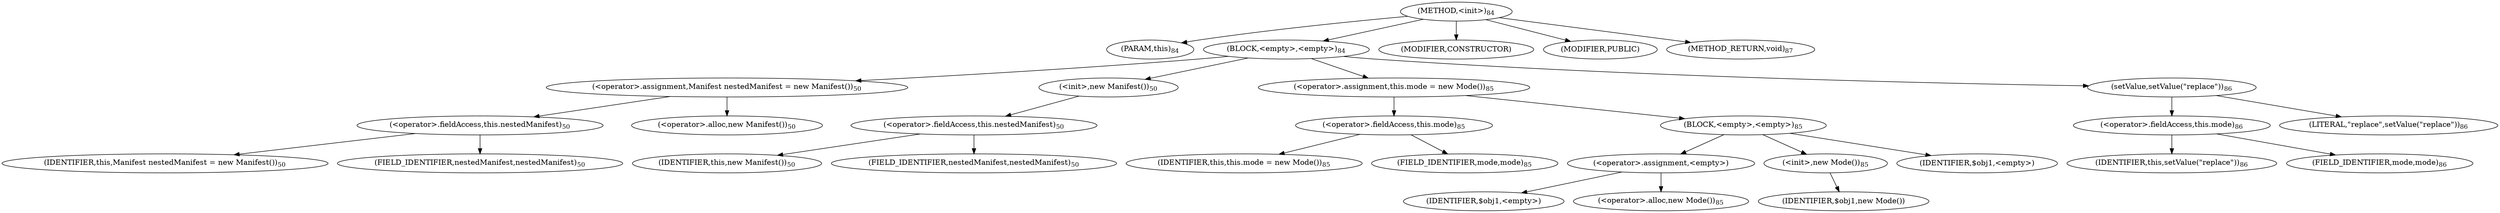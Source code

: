 digraph "&lt;init&gt;" {  
"64" [label = <(METHOD,&lt;init&gt;)<SUB>84</SUB>> ]
"65" [label = <(PARAM,this)<SUB>84</SUB>> ]
"66" [label = <(BLOCK,&lt;empty&gt;,&lt;empty&gt;)<SUB>84</SUB>> ]
"67" [label = <(&lt;operator&gt;.assignment,Manifest nestedManifest = new Manifest())<SUB>50</SUB>> ]
"68" [label = <(&lt;operator&gt;.fieldAccess,this.nestedManifest)<SUB>50</SUB>> ]
"69" [label = <(IDENTIFIER,this,Manifest nestedManifest = new Manifest())<SUB>50</SUB>> ]
"70" [label = <(FIELD_IDENTIFIER,nestedManifest,nestedManifest)<SUB>50</SUB>> ]
"71" [label = <(&lt;operator&gt;.alloc,new Manifest())<SUB>50</SUB>> ]
"72" [label = <(&lt;init&gt;,new Manifest())<SUB>50</SUB>> ]
"73" [label = <(&lt;operator&gt;.fieldAccess,this.nestedManifest)<SUB>50</SUB>> ]
"74" [label = <(IDENTIFIER,this,new Manifest())<SUB>50</SUB>> ]
"75" [label = <(FIELD_IDENTIFIER,nestedManifest,nestedManifest)<SUB>50</SUB>> ]
"76" [label = <(&lt;operator&gt;.assignment,this.mode = new Mode())<SUB>85</SUB>> ]
"77" [label = <(&lt;operator&gt;.fieldAccess,this.mode)<SUB>85</SUB>> ]
"78" [label = <(IDENTIFIER,this,this.mode = new Mode())<SUB>85</SUB>> ]
"79" [label = <(FIELD_IDENTIFIER,mode,mode)<SUB>85</SUB>> ]
"80" [label = <(BLOCK,&lt;empty&gt;,&lt;empty&gt;)<SUB>85</SUB>> ]
"81" [label = <(&lt;operator&gt;.assignment,&lt;empty&gt;)> ]
"82" [label = <(IDENTIFIER,$obj1,&lt;empty&gt;)> ]
"83" [label = <(&lt;operator&gt;.alloc,new Mode())<SUB>85</SUB>> ]
"84" [label = <(&lt;init&gt;,new Mode())<SUB>85</SUB>> ]
"85" [label = <(IDENTIFIER,$obj1,new Mode())> ]
"86" [label = <(IDENTIFIER,$obj1,&lt;empty&gt;)> ]
"87" [label = <(setValue,setValue(&quot;replace&quot;))<SUB>86</SUB>> ]
"88" [label = <(&lt;operator&gt;.fieldAccess,this.mode)<SUB>86</SUB>> ]
"89" [label = <(IDENTIFIER,this,setValue(&quot;replace&quot;))<SUB>86</SUB>> ]
"90" [label = <(FIELD_IDENTIFIER,mode,mode)<SUB>86</SUB>> ]
"91" [label = <(LITERAL,&quot;replace&quot;,setValue(&quot;replace&quot;))<SUB>86</SUB>> ]
"92" [label = <(MODIFIER,CONSTRUCTOR)> ]
"93" [label = <(MODIFIER,PUBLIC)> ]
"94" [label = <(METHOD_RETURN,void)<SUB>87</SUB>> ]
  "64" -> "65" 
  "64" -> "66" 
  "64" -> "92" 
  "64" -> "93" 
  "64" -> "94" 
  "66" -> "67" 
  "66" -> "72" 
  "66" -> "76" 
  "66" -> "87" 
  "67" -> "68" 
  "67" -> "71" 
  "68" -> "69" 
  "68" -> "70" 
  "72" -> "73" 
  "73" -> "74" 
  "73" -> "75" 
  "76" -> "77" 
  "76" -> "80" 
  "77" -> "78" 
  "77" -> "79" 
  "80" -> "81" 
  "80" -> "84" 
  "80" -> "86" 
  "81" -> "82" 
  "81" -> "83" 
  "84" -> "85" 
  "87" -> "88" 
  "87" -> "91" 
  "88" -> "89" 
  "88" -> "90" 
}
